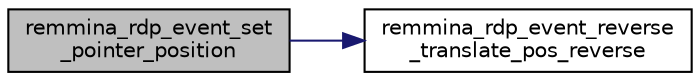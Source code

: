 digraph "remmina_rdp_event_set_pointer_position"
{
  edge [fontname="Helvetica",fontsize="10",labelfontname="Helvetica",labelfontsize="10"];
  node [fontname="Helvetica",fontsize="10",shape=record];
  rankdir="LR";
  Node791 [label="remmina_rdp_event_set\l_pointer_position",height=0.2,width=0.4,color="black", fillcolor="grey75", style="filled", fontcolor="black"];
  Node791 -> Node792 [color="midnightblue",fontsize="10",style="solid",fontname="Helvetica"];
  Node792 [label="remmina_rdp_event_reverse\l_translate_pos_reverse",height=0.2,width=0.4,color="black", fillcolor="white", style="filled",URL="$rdp__event_8c.html#a20d5fac8955f4f813759ca5c32078b7c"];
}

